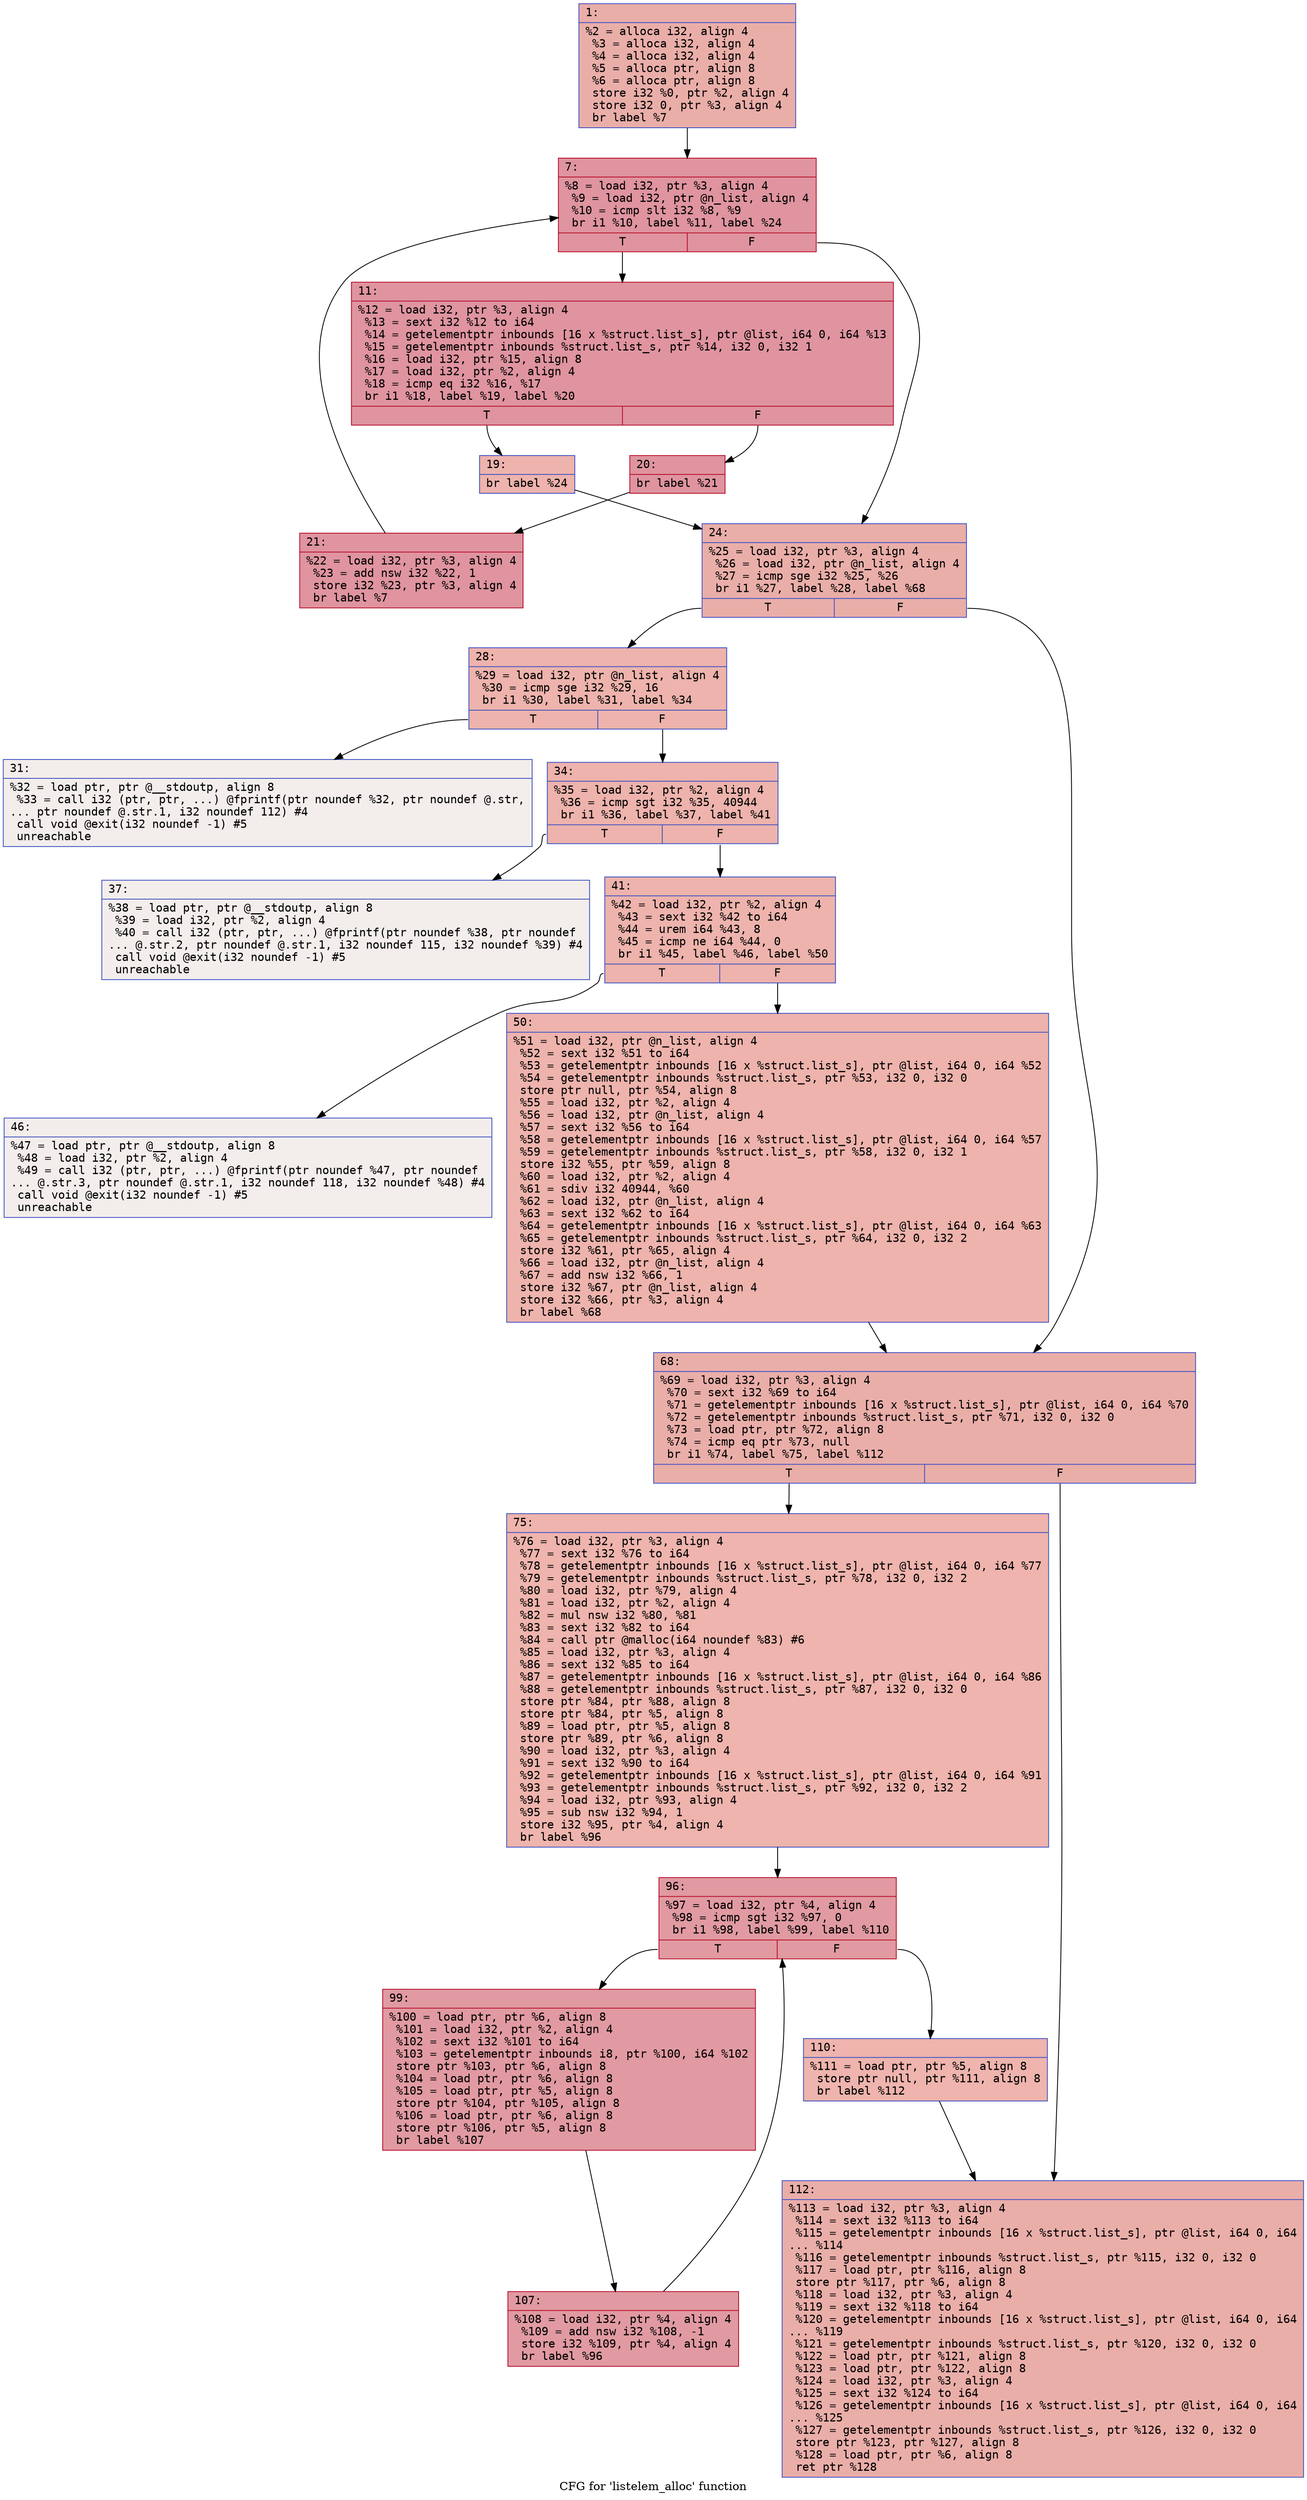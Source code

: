 digraph "CFG for 'listelem_alloc' function" {
	label="CFG for 'listelem_alloc' function";

	Node0x6000024d58b0 [shape=record,color="#3d50c3ff", style=filled, fillcolor="#d0473d70" fontname="Courier",label="{1:\l|  %2 = alloca i32, align 4\l  %3 = alloca i32, align 4\l  %4 = alloca i32, align 4\l  %5 = alloca ptr, align 8\l  %6 = alloca ptr, align 8\l  store i32 %0, ptr %2, align 4\l  store i32 0, ptr %3, align 4\l  br label %7\l}"];
	Node0x6000024d58b0 -> Node0x6000024d5900[tooltip="1 -> 7\nProbability 100.00%" ];
	Node0x6000024d5900 [shape=record,color="#b70d28ff", style=filled, fillcolor="#b70d2870" fontname="Courier",label="{7:\l|  %8 = load i32, ptr %3, align 4\l  %9 = load i32, ptr @n_list, align 4\l  %10 = icmp slt i32 %8, %9\l  br i1 %10, label %11, label %24\l|{<s0>T|<s1>F}}"];
	Node0x6000024d5900:s0 -> Node0x6000024d5950[tooltip="7 -> 11\nProbability 96.88%" ];
	Node0x6000024d5900:s1 -> Node0x6000024d5a90[tooltip="7 -> 24\nProbability 3.12%" ];
	Node0x6000024d5950 [shape=record,color="#b70d28ff", style=filled, fillcolor="#b70d2870" fontname="Courier",label="{11:\l|  %12 = load i32, ptr %3, align 4\l  %13 = sext i32 %12 to i64\l  %14 = getelementptr inbounds [16 x %struct.list_s], ptr @list, i64 0, i64 %13\l  %15 = getelementptr inbounds %struct.list_s, ptr %14, i32 0, i32 1\l  %16 = load i32, ptr %15, align 8\l  %17 = load i32, ptr %2, align 4\l  %18 = icmp eq i32 %16, %17\l  br i1 %18, label %19, label %20\l|{<s0>T|<s1>F}}"];
	Node0x6000024d5950:s0 -> Node0x6000024d59a0[tooltip="11 -> 19\nProbability 3.12%" ];
	Node0x6000024d5950:s1 -> Node0x6000024d59f0[tooltip="11 -> 20\nProbability 96.88%" ];
	Node0x6000024d59a0 [shape=record,color="#3d50c3ff", style=filled, fillcolor="#d6524470" fontname="Courier",label="{19:\l|  br label %24\l}"];
	Node0x6000024d59a0 -> Node0x6000024d5a90[tooltip="19 -> 24\nProbability 100.00%" ];
	Node0x6000024d59f0 [shape=record,color="#b70d28ff", style=filled, fillcolor="#b70d2870" fontname="Courier",label="{20:\l|  br label %21\l}"];
	Node0x6000024d59f0 -> Node0x6000024d5a40[tooltip="20 -> 21\nProbability 100.00%" ];
	Node0x6000024d5a40 [shape=record,color="#b70d28ff", style=filled, fillcolor="#b70d2870" fontname="Courier",label="{21:\l|  %22 = load i32, ptr %3, align 4\l  %23 = add nsw i32 %22, 1\l  store i32 %23, ptr %3, align 4\l  br label %7\l}"];
	Node0x6000024d5a40 -> Node0x6000024d5900[tooltip="21 -> 7\nProbability 100.00%" ];
	Node0x6000024d5a90 [shape=record,color="#3d50c3ff", style=filled, fillcolor="#d0473d70" fontname="Courier",label="{24:\l|  %25 = load i32, ptr %3, align 4\l  %26 = load i32, ptr @n_list, align 4\l  %27 = icmp sge i32 %25, %26\l  br i1 %27, label %28, label %68\l|{<s0>T|<s1>F}}"];
	Node0x6000024d5a90:s0 -> Node0x6000024d5ae0[tooltip="24 -> 28\nProbability 50.00%" ];
	Node0x6000024d5a90:s1 -> Node0x6000024d5d10[tooltip="24 -> 68\nProbability 50.00%" ];
	Node0x6000024d5ae0 [shape=record,color="#3d50c3ff", style=filled, fillcolor="#d6524470" fontname="Courier",label="{28:\l|  %29 = load i32, ptr @n_list, align 4\l  %30 = icmp sge i32 %29, 16\l  br i1 %30, label %31, label %34\l|{<s0>T|<s1>F}}"];
	Node0x6000024d5ae0:s0 -> Node0x6000024d5b30[tooltip="28 -> 31\nProbability 0.00%" ];
	Node0x6000024d5ae0:s1 -> Node0x6000024d5b80[tooltip="28 -> 34\nProbability 100.00%" ];
	Node0x6000024d5b30 [shape=record,color="#3d50c3ff", style=filled, fillcolor="#e5d8d170" fontname="Courier",label="{31:\l|  %32 = load ptr, ptr @__stdoutp, align 8\l  %33 = call i32 (ptr, ptr, ...) @fprintf(ptr noundef %32, ptr noundef @.str,\l... ptr noundef @.str.1, i32 noundef 112) #4\l  call void @exit(i32 noundef -1) #5\l  unreachable\l}"];
	Node0x6000024d5b80 [shape=record,color="#3d50c3ff", style=filled, fillcolor="#d6524470" fontname="Courier",label="{34:\l|  %35 = load i32, ptr %2, align 4\l  %36 = icmp sgt i32 %35, 40944\l  br i1 %36, label %37, label %41\l|{<s0>T|<s1>F}}"];
	Node0x6000024d5b80:s0 -> Node0x6000024d5bd0[tooltip="34 -> 37\nProbability 0.00%" ];
	Node0x6000024d5b80:s1 -> Node0x6000024d5c20[tooltip="34 -> 41\nProbability 100.00%" ];
	Node0x6000024d5bd0 [shape=record,color="#3d50c3ff", style=filled, fillcolor="#e5d8d170" fontname="Courier",label="{37:\l|  %38 = load ptr, ptr @__stdoutp, align 8\l  %39 = load i32, ptr %2, align 4\l  %40 = call i32 (ptr, ptr, ...) @fprintf(ptr noundef %38, ptr noundef\l... @.str.2, ptr noundef @.str.1, i32 noundef 115, i32 noundef %39) #4\l  call void @exit(i32 noundef -1) #5\l  unreachable\l}"];
	Node0x6000024d5c20 [shape=record,color="#3d50c3ff", style=filled, fillcolor="#d6524470" fontname="Courier",label="{41:\l|  %42 = load i32, ptr %2, align 4\l  %43 = sext i32 %42 to i64\l  %44 = urem i64 %43, 8\l  %45 = icmp ne i64 %44, 0\l  br i1 %45, label %46, label %50\l|{<s0>T|<s1>F}}"];
	Node0x6000024d5c20:s0 -> Node0x6000024d5c70[tooltip="41 -> 46\nProbability 0.00%" ];
	Node0x6000024d5c20:s1 -> Node0x6000024d5cc0[tooltip="41 -> 50\nProbability 100.00%" ];
	Node0x6000024d5c70 [shape=record,color="#3d50c3ff", style=filled, fillcolor="#e5d8d170" fontname="Courier",label="{46:\l|  %47 = load ptr, ptr @__stdoutp, align 8\l  %48 = load i32, ptr %2, align 4\l  %49 = call i32 (ptr, ptr, ...) @fprintf(ptr noundef %47, ptr noundef\l... @.str.3, ptr noundef @.str.1, i32 noundef 118, i32 noundef %48) #4\l  call void @exit(i32 noundef -1) #5\l  unreachable\l}"];
	Node0x6000024d5cc0 [shape=record,color="#3d50c3ff", style=filled, fillcolor="#d6524470" fontname="Courier",label="{50:\l|  %51 = load i32, ptr @n_list, align 4\l  %52 = sext i32 %51 to i64\l  %53 = getelementptr inbounds [16 x %struct.list_s], ptr @list, i64 0, i64 %52\l  %54 = getelementptr inbounds %struct.list_s, ptr %53, i32 0, i32 0\l  store ptr null, ptr %54, align 8\l  %55 = load i32, ptr %2, align 4\l  %56 = load i32, ptr @n_list, align 4\l  %57 = sext i32 %56 to i64\l  %58 = getelementptr inbounds [16 x %struct.list_s], ptr @list, i64 0, i64 %57\l  %59 = getelementptr inbounds %struct.list_s, ptr %58, i32 0, i32 1\l  store i32 %55, ptr %59, align 8\l  %60 = load i32, ptr %2, align 4\l  %61 = sdiv i32 40944, %60\l  %62 = load i32, ptr @n_list, align 4\l  %63 = sext i32 %62 to i64\l  %64 = getelementptr inbounds [16 x %struct.list_s], ptr @list, i64 0, i64 %63\l  %65 = getelementptr inbounds %struct.list_s, ptr %64, i32 0, i32 2\l  store i32 %61, ptr %65, align 4\l  %66 = load i32, ptr @n_list, align 4\l  %67 = add nsw i32 %66, 1\l  store i32 %67, ptr @n_list, align 4\l  store i32 %66, ptr %3, align 4\l  br label %68\l}"];
	Node0x6000024d5cc0 -> Node0x6000024d5d10[tooltip="50 -> 68\nProbability 100.00%" ];
	Node0x6000024d5d10 [shape=record,color="#3d50c3ff", style=filled, fillcolor="#d0473d70" fontname="Courier",label="{68:\l|  %69 = load i32, ptr %3, align 4\l  %70 = sext i32 %69 to i64\l  %71 = getelementptr inbounds [16 x %struct.list_s], ptr @list, i64 0, i64 %70\l  %72 = getelementptr inbounds %struct.list_s, ptr %71, i32 0, i32 0\l  %73 = load ptr, ptr %72, align 8\l  %74 = icmp eq ptr %73, null\l  br i1 %74, label %75, label %112\l|{<s0>T|<s1>F}}"];
	Node0x6000024d5d10:s0 -> Node0x6000024d5d60[tooltip="68 -> 75\nProbability 37.50%" ];
	Node0x6000024d5d10:s1 -> Node0x6000024d5ef0[tooltip="68 -> 112\nProbability 62.50%" ];
	Node0x6000024d5d60 [shape=record,color="#3d50c3ff", style=filled, fillcolor="#d8564670" fontname="Courier",label="{75:\l|  %76 = load i32, ptr %3, align 4\l  %77 = sext i32 %76 to i64\l  %78 = getelementptr inbounds [16 x %struct.list_s], ptr @list, i64 0, i64 %77\l  %79 = getelementptr inbounds %struct.list_s, ptr %78, i32 0, i32 2\l  %80 = load i32, ptr %79, align 4\l  %81 = load i32, ptr %2, align 4\l  %82 = mul nsw i32 %80, %81\l  %83 = sext i32 %82 to i64\l  %84 = call ptr @malloc(i64 noundef %83) #6\l  %85 = load i32, ptr %3, align 4\l  %86 = sext i32 %85 to i64\l  %87 = getelementptr inbounds [16 x %struct.list_s], ptr @list, i64 0, i64 %86\l  %88 = getelementptr inbounds %struct.list_s, ptr %87, i32 0, i32 0\l  store ptr %84, ptr %88, align 8\l  store ptr %84, ptr %5, align 8\l  %89 = load ptr, ptr %5, align 8\l  store ptr %89, ptr %6, align 8\l  %90 = load i32, ptr %3, align 4\l  %91 = sext i32 %90 to i64\l  %92 = getelementptr inbounds [16 x %struct.list_s], ptr @list, i64 0, i64 %91\l  %93 = getelementptr inbounds %struct.list_s, ptr %92, i32 0, i32 2\l  %94 = load i32, ptr %93, align 4\l  %95 = sub nsw i32 %94, 1\l  store i32 %95, ptr %4, align 4\l  br label %96\l}"];
	Node0x6000024d5d60 -> Node0x6000024d5db0[tooltip="75 -> 96\nProbability 100.00%" ];
	Node0x6000024d5db0 [shape=record,color="#b70d28ff", style=filled, fillcolor="#bb1b2c70" fontname="Courier",label="{96:\l|  %97 = load i32, ptr %4, align 4\l  %98 = icmp sgt i32 %97, 0\l  br i1 %98, label %99, label %110\l|{<s0>T|<s1>F}}"];
	Node0x6000024d5db0:s0 -> Node0x6000024d5e00[tooltip="96 -> 99\nProbability 96.88%" ];
	Node0x6000024d5db0:s1 -> Node0x6000024d5ea0[tooltip="96 -> 110\nProbability 3.12%" ];
	Node0x6000024d5e00 [shape=record,color="#b70d28ff", style=filled, fillcolor="#bb1b2c70" fontname="Courier",label="{99:\l|  %100 = load ptr, ptr %6, align 8\l  %101 = load i32, ptr %2, align 4\l  %102 = sext i32 %101 to i64\l  %103 = getelementptr inbounds i8, ptr %100, i64 %102\l  store ptr %103, ptr %6, align 8\l  %104 = load ptr, ptr %6, align 8\l  %105 = load ptr, ptr %5, align 8\l  store ptr %104, ptr %105, align 8\l  %106 = load ptr, ptr %6, align 8\l  store ptr %106, ptr %5, align 8\l  br label %107\l}"];
	Node0x6000024d5e00 -> Node0x6000024d5e50[tooltip="99 -> 107\nProbability 100.00%" ];
	Node0x6000024d5e50 [shape=record,color="#b70d28ff", style=filled, fillcolor="#bb1b2c70" fontname="Courier",label="{107:\l|  %108 = load i32, ptr %4, align 4\l  %109 = add nsw i32 %108, -1\l  store i32 %109, ptr %4, align 4\l  br label %96\l}"];
	Node0x6000024d5e50 -> Node0x6000024d5db0[tooltip="107 -> 96\nProbability 100.00%" ];
	Node0x6000024d5ea0 [shape=record,color="#3d50c3ff", style=filled, fillcolor="#d8564670" fontname="Courier",label="{110:\l|  %111 = load ptr, ptr %5, align 8\l  store ptr null, ptr %111, align 8\l  br label %112\l}"];
	Node0x6000024d5ea0 -> Node0x6000024d5ef0[tooltip="110 -> 112\nProbability 100.00%" ];
	Node0x6000024d5ef0 [shape=record,color="#3d50c3ff", style=filled, fillcolor="#d0473d70" fontname="Courier",label="{112:\l|  %113 = load i32, ptr %3, align 4\l  %114 = sext i32 %113 to i64\l  %115 = getelementptr inbounds [16 x %struct.list_s], ptr @list, i64 0, i64\l... %114\l  %116 = getelementptr inbounds %struct.list_s, ptr %115, i32 0, i32 0\l  %117 = load ptr, ptr %116, align 8\l  store ptr %117, ptr %6, align 8\l  %118 = load i32, ptr %3, align 4\l  %119 = sext i32 %118 to i64\l  %120 = getelementptr inbounds [16 x %struct.list_s], ptr @list, i64 0, i64\l... %119\l  %121 = getelementptr inbounds %struct.list_s, ptr %120, i32 0, i32 0\l  %122 = load ptr, ptr %121, align 8\l  %123 = load ptr, ptr %122, align 8\l  %124 = load i32, ptr %3, align 4\l  %125 = sext i32 %124 to i64\l  %126 = getelementptr inbounds [16 x %struct.list_s], ptr @list, i64 0, i64\l... %125\l  %127 = getelementptr inbounds %struct.list_s, ptr %126, i32 0, i32 0\l  store ptr %123, ptr %127, align 8\l  %128 = load ptr, ptr %6, align 8\l  ret ptr %128\l}"];
}
